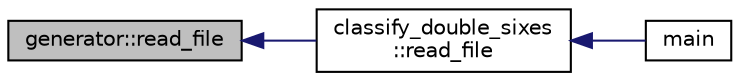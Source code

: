 digraph "generator::read_file"
{
  edge [fontname="Helvetica",fontsize="10",labelfontname="Helvetica",labelfontsize="10"];
  node [fontname="Helvetica",fontsize="10",shape=record];
  rankdir="LR";
  Node19379 [label="generator::read_file",height=0.2,width=0.4,color="black", fillcolor="grey75", style="filled", fontcolor="black"];
  Node19379 -> Node19380 [dir="back",color="midnightblue",fontsize="10",style="solid",fontname="Helvetica"];
  Node19380 [label="classify_double_sixes\l::read_file",height=0.2,width=0.4,color="black", fillcolor="white", style="filled",URL="$dd/d23/classclassify__double__sixes.html#a0d027bc3d7ee6dc9dcbd82201c311faf"];
  Node19380 -> Node19381 [dir="back",color="midnightblue",fontsize="10",style="solid",fontname="Helvetica"];
  Node19381 [label="main",height=0.2,width=0.4,color="black", fillcolor="white", style="filled",URL="$df/df8/surface__classify_8_c.html#a217dbf8b442f20279ea00b898af96f52"];
}
